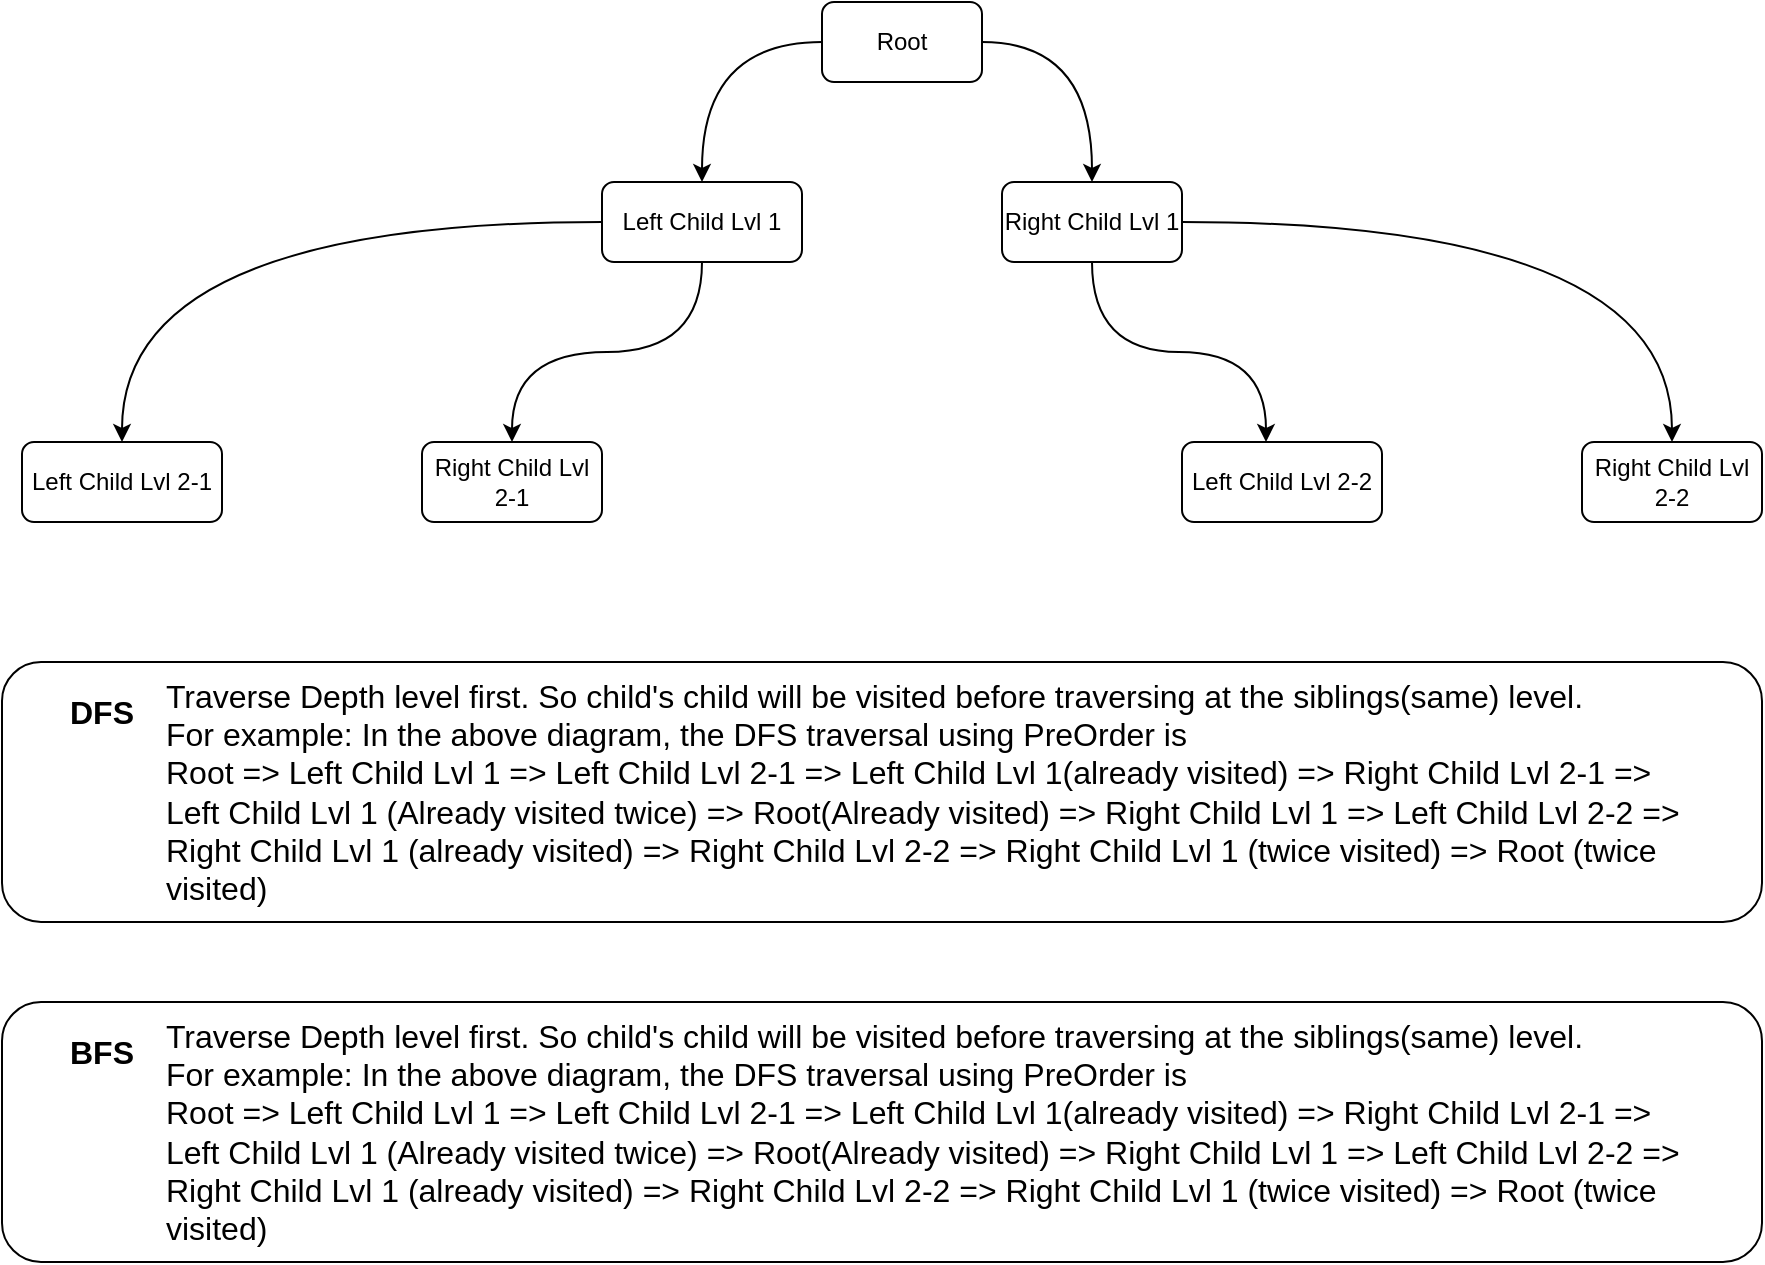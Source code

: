 <mxfile version="16.2.2" type="device"><diagram id="6hvf0X-UE_MQYZE3r4qk" name="Page-1"><mxGraphModel dx="2200" dy="841" grid="1" gridSize="10" guides="1" tooltips="1" connect="1" arrows="1" fold="1" page="1" pageScale="1" pageWidth="850" pageHeight="1100" math="0" shadow="0"><root><mxCell id="0"/><mxCell id="1" parent="0"/><mxCell id="Mc1VpaISD8GK9T2dzumL-6" style="edgeStyle=orthogonalEdgeStyle;orthogonalLoop=1;jettySize=auto;html=1;curved=1;" edge="1" parent="1" source="Mc1VpaISD8GK9T2dzumL-3" target="Mc1VpaISD8GK9T2dzumL-4"><mxGeometry relative="1" as="geometry"/></mxCell><mxCell id="Mc1VpaISD8GK9T2dzumL-7" style="edgeStyle=orthogonalEdgeStyle;curved=1;orthogonalLoop=1;jettySize=auto;html=1;entryX=0.5;entryY=0;entryDx=0;entryDy=0;" edge="1" parent="1" source="Mc1VpaISD8GK9T2dzumL-3" target="Mc1VpaISD8GK9T2dzumL-5"><mxGeometry relative="1" as="geometry"/></mxCell><mxCell id="Mc1VpaISD8GK9T2dzumL-3" value="Root" style="rounded=1;whiteSpace=wrap;html=1;" vertex="1" parent="1"><mxGeometry x="270" y="110" width="80" height="40" as="geometry"/></mxCell><mxCell id="Mc1VpaISD8GK9T2dzumL-12" style="edgeStyle=orthogonalEdgeStyle;curved=1;orthogonalLoop=1;jettySize=auto;html=1;entryX=0.5;entryY=0;entryDx=0;entryDy=0;" edge="1" parent="1" source="Mc1VpaISD8GK9T2dzumL-4" target="Mc1VpaISD8GK9T2dzumL-8"><mxGeometry relative="1" as="geometry"/></mxCell><mxCell id="Mc1VpaISD8GK9T2dzumL-13" style="edgeStyle=orthogonalEdgeStyle;curved=1;orthogonalLoop=1;jettySize=auto;html=1;entryX=0.5;entryY=0;entryDx=0;entryDy=0;" edge="1" parent="1" source="Mc1VpaISD8GK9T2dzumL-4" target="Mc1VpaISD8GK9T2dzumL-9"><mxGeometry relative="1" as="geometry"/></mxCell><mxCell id="Mc1VpaISD8GK9T2dzumL-4" value="Left Child Lvl 1" style="rounded=1;whiteSpace=wrap;html=1;" vertex="1" parent="1"><mxGeometry x="160" y="200" width="100" height="40" as="geometry"/></mxCell><mxCell id="Mc1VpaISD8GK9T2dzumL-14" style="edgeStyle=orthogonalEdgeStyle;curved=1;orthogonalLoop=1;jettySize=auto;html=1;entryX=0.42;entryY=0;entryDx=0;entryDy=0;entryPerimeter=0;" edge="1" parent="1" source="Mc1VpaISD8GK9T2dzumL-5" target="Mc1VpaISD8GK9T2dzumL-10"><mxGeometry relative="1" as="geometry"/></mxCell><mxCell id="Mc1VpaISD8GK9T2dzumL-15" style="edgeStyle=orthogonalEdgeStyle;curved=1;orthogonalLoop=1;jettySize=auto;html=1;" edge="1" parent="1" source="Mc1VpaISD8GK9T2dzumL-5" target="Mc1VpaISD8GK9T2dzumL-11"><mxGeometry relative="1" as="geometry"/></mxCell><mxCell id="Mc1VpaISD8GK9T2dzumL-5" value="Right Child Lvl 1" style="rounded=1;whiteSpace=wrap;html=1;" vertex="1" parent="1"><mxGeometry x="360" y="200" width="90" height="40" as="geometry"/></mxCell><mxCell id="Mc1VpaISD8GK9T2dzumL-8" value="Left Child Lvl 2-1" style="rounded=1;whiteSpace=wrap;html=1;" vertex="1" parent="1"><mxGeometry x="-130" y="330" width="100" height="40" as="geometry"/></mxCell><mxCell id="Mc1VpaISD8GK9T2dzumL-9" value="Right Child Lvl 2-1" style="rounded=1;whiteSpace=wrap;html=1;" vertex="1" parent="1"><mxGeometry x="70" y="330" width="90" height="40" as="geometry"/></mxCell><mxCell id="Mc1VpaISD8GK9T2dzumL-10" value="Left Child Lvl 2-2" style="rounded=1;whiteSpace=wrap;html=1;" vertex="1" parent="1"><mxGeometry x="450" y="330" width="100" height="40" as="geometry"/></mxCell><mxCell id="Mc1VpaISD8GK9T2dzumL-11" value="Right Child Lvl 2-2" style="rounded=1;whiteSpace=wrap;html=1;" vertex="1" parent="1"><mxGeometry x="650" y="330" width="90" height="40" as="geometry"/></mxCell><mxCell id="Mc1VpaISD8GK9T2dzumL-17" value="" style="rounded=1;whiteSpace=wrap;html=1;" vertex="1" parent="1"><mxGeometry x="-140" y="440" width="880" height="130" as="geometry"/></mxCell><mxCell id="Mc1VpaISD8GK9T2dzumL-18" value="&lt;font style=&quot;font-size: 16px&quot;&gt;&lt;b&gt;DFS&lt;/b&gt;&lt;/font&gt;" style="text;html=1;strokeColor=none;fillColor=none;align=center;verticalAlign=middle;whiteSpace=wrap;rounded=0;" vertex="1" parent="1"><mxGeometry x="-120" y="450" width="60" height="30" as="geometry"/></mxCell><mxCell id="Mc1VpaISD8GK9T2dzumL-19" value="Traverse Depth level first. So child's child will be visited before traversing at the siblings(same) level.&lt;br&gt;For example: In the above diagram, the DFS traversal using PreOrder is&amp;nbsp;&lt;br&gt;Root =&amp;gt; Left Child Lvl 1 =&amp;gt; Left Child Lvl 2-1 =&amp;gt; Left Child Lvl 1(already visited) =&amp;gt; Right Child Lvl 2-1 =&amp;gt; Left Child Lvl 1 (Already visited twice) =&amp;gt; Root(Already visited) =&amp;gt; Right Child Lvl 1 =&amp;gt; Left Child Lvl 2-2 =&amp;gt; Right Child Lvl 1 (already visited) =&amp;gt; Right Child Lvl 2-2 =&amp;gt; Right Child Lvl 1 (twice visited) =&amp;gt; Root (twice visited)" style="text;html=1;strokeColor=none;fillColor=none;align=left;verticalAlign=middle;whiteSpace=wrap;rounded=0;fontSize=16;" vertex="1" parent="1"><mxGeometry x="-60" y="450" width="770" height="110" as="geometry"/></mxCell><mxCell id="Mc1VpaISD8GK9T2dzumL-20" value="" style="rounded=1;whiteSpace=wrap;html=1;" vertex="1" parent="1"><mxGeometry x="-140" y="610" width="880" height="130" as="geometry"/></mxCell><mxCell id="Mc1VpaISD8GK9T2dzumL-21" value="&lt;font style=&quot;font-size: 16px&quot;&gt;&lt;b&gt;BFS&lt;/b&gt;&lt;/font&gt;" style="text;html=1;strokeColor=none;fillColor=none;align=center;verticalAlign=middle;whiteSpace=wrap;rounded=0;" vertex="1" parent="1"><mxGeometry x="-120" y="620" width="60" height="30" as="geometry"/></mxCell><mxCell id="Mc1VpaISD8GK9T2dzumL-22" value="Traverse Depth level first. So child's child will be visited before traversing at the siblings(same) level.&lt;br&gt;For example: In the above diagram, the DFS traversal using PreOrder is&amp;nbsp;&lt;br&gt;Root =&amp;gt; Left Child Lvl 1 =&amp;gt; Left Child Lvl 2-1 =&amp;gt; Left Child Lvl 1(already visited) =&amp;gt; Right Child Lvl 2-1 =&amp;gt; Left Child Lvl 1 (Already visited twice) =&amp;gt; Root(Already visited) =&amp;gt; Right Child Lvl 1 =&amp;gt; Left Child Lvl 2-2 =&amp;gt; Right Child Lvl 1 (already visited) =&amp;gt; Right Child Lvl 2-2 =&amp;gt; Right Child Lvl 1 (twice visited) =&amp;gt; Root (twice visited)" style="text;html=1;strokeColor=none;fillColor=none;align=left;verticalAlign=middle;whiteSpace=wrap;rounded=0;fontSize=16;" vertex="1" parent="1"><mxGeometry x="-60" y="620" width="770" height="110" as="geometry"/></mxCell></root></mxGraphModel></diagram></mxfile>